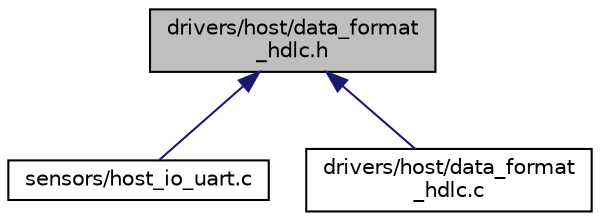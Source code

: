 digraph "drivers/host/data_format_hdlc.h"
{
  edge [fontname="Helvetica",fontsize="10",labelfontname="Helvetica",labelfontsize="10"];
  node [fontname="Helvetica",fontsize="10",shape=record];
  Node4 [label="drivers/host/data_format\l_hdlc.h",height=0.2,width=0.4,color="black", fillcolor="grey75", style="filled", fontcolor="black"];
  Node4 -> Node5 [dir="back",color="midnightblue",fontsize="10",style="solid",fontname="Helvetica"];
  Node5 [label="sensors/host_io_uart.c",height=0.2,width=0.4,color="black", fillcolor="white", style="filled",URL="$host__io__uart_8c.html",tooltip="The host_io_uart.c file contains definitions for UART based streaming interface for sending and resei..."];
  Node4 -> Node6 [dir="back",color="midnightblue",fontsize="10",style="solid",fontname="Helvetica"];
  Node6 [label="drivers/host/data_format\l_hdlc.c",height=0.2,width=0.4,color="black", fillcolor="white", style="filled",URL="$data__format__hdlc_8c.html",tooltip="The data_format_hdlc.c file contains definitions for encoding and decoding HDLC messages to and from ..."];
}
